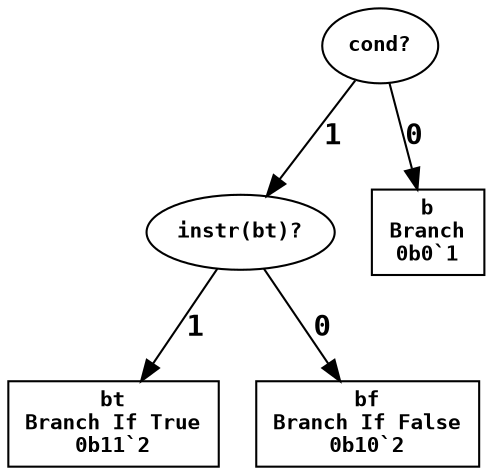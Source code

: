 digraph "Format b" {
  graph [bgcolor="white"];
  node [fontname = "Courier-Bold", fontsize="10pt"];
  edge [fontname = "Courier-Bold"];
  "cond_15537093" [label = "cond?", shape = ellipse];
  "cond_15537093" -> "instr(bt)_2981130" [label = "1"];
  "cond_15537093" -> "b_5886451" [label = "0"];
  "instr(bt)_2981130" [label = "instr(bt)?", shape = ellipse];
  "instr(bt)_2981130" -> "bt_15089679" [label = "1"];
  "instr(bt)_2981130" -> "bf_8755250" [label = "0"];
  "bt_15089679" [label = "bt\nBranch If True\n0b11`2", shape = rectangle];
  "bf_8755250" [label = "bf\nBranch If False\n0b10`2", shape = rectangle];
  "b_5886451" [label = "b\nBranch\n0b0`1", shape = rectangle];
}
